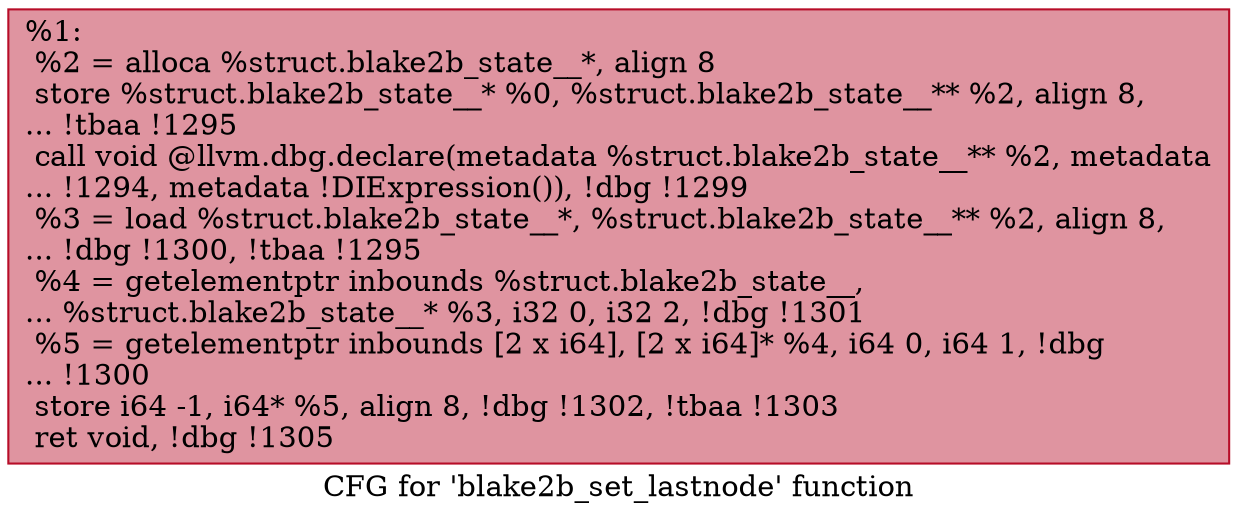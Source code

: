 digraph "CFG for 'blake2b_set_lastnode' function" {
	label="CFG for 'blake2b_set_lastnode' function";

	Node0x1e2b7a0 [shape=record,color="#b70d28ff", style=filled, fillcolor="#b70d2870",label="{%1:\l  %2 = alloca %struct.blake2b_state__*, align 8\l  store %struct.blake2b_state__* %0, %struct.blake2b_state__** %2, align 8,\l... !tbaa !1295\l  call void @llvm.dbg.declare(metadata %struct.blake2b_state__** %2, metadata\l... !1294, metadata !DIExpression()), !dbg !1299\l  %3 = load %struct.blake2b_state__*, %struct.blake2b_state__** %2, align 8,\l... !dbg !1300, !tbaa !1295\l  %4 = getelementptr inbounds %struct.blake2b_state__,\l... %struct.blake2b_state__* %3, i32 0, i32 2, !dbg !1301\l  %5 = getelementptr inbounds [2 x i64], [2 x i64]* %4, i64 0, i64 1, !dbg\l... !1300\l  store i64 -1, i64* %5, align 8, !dbg !1302, !tbaa !1303\l  ret void, !dbg !1305\l}"];
}
